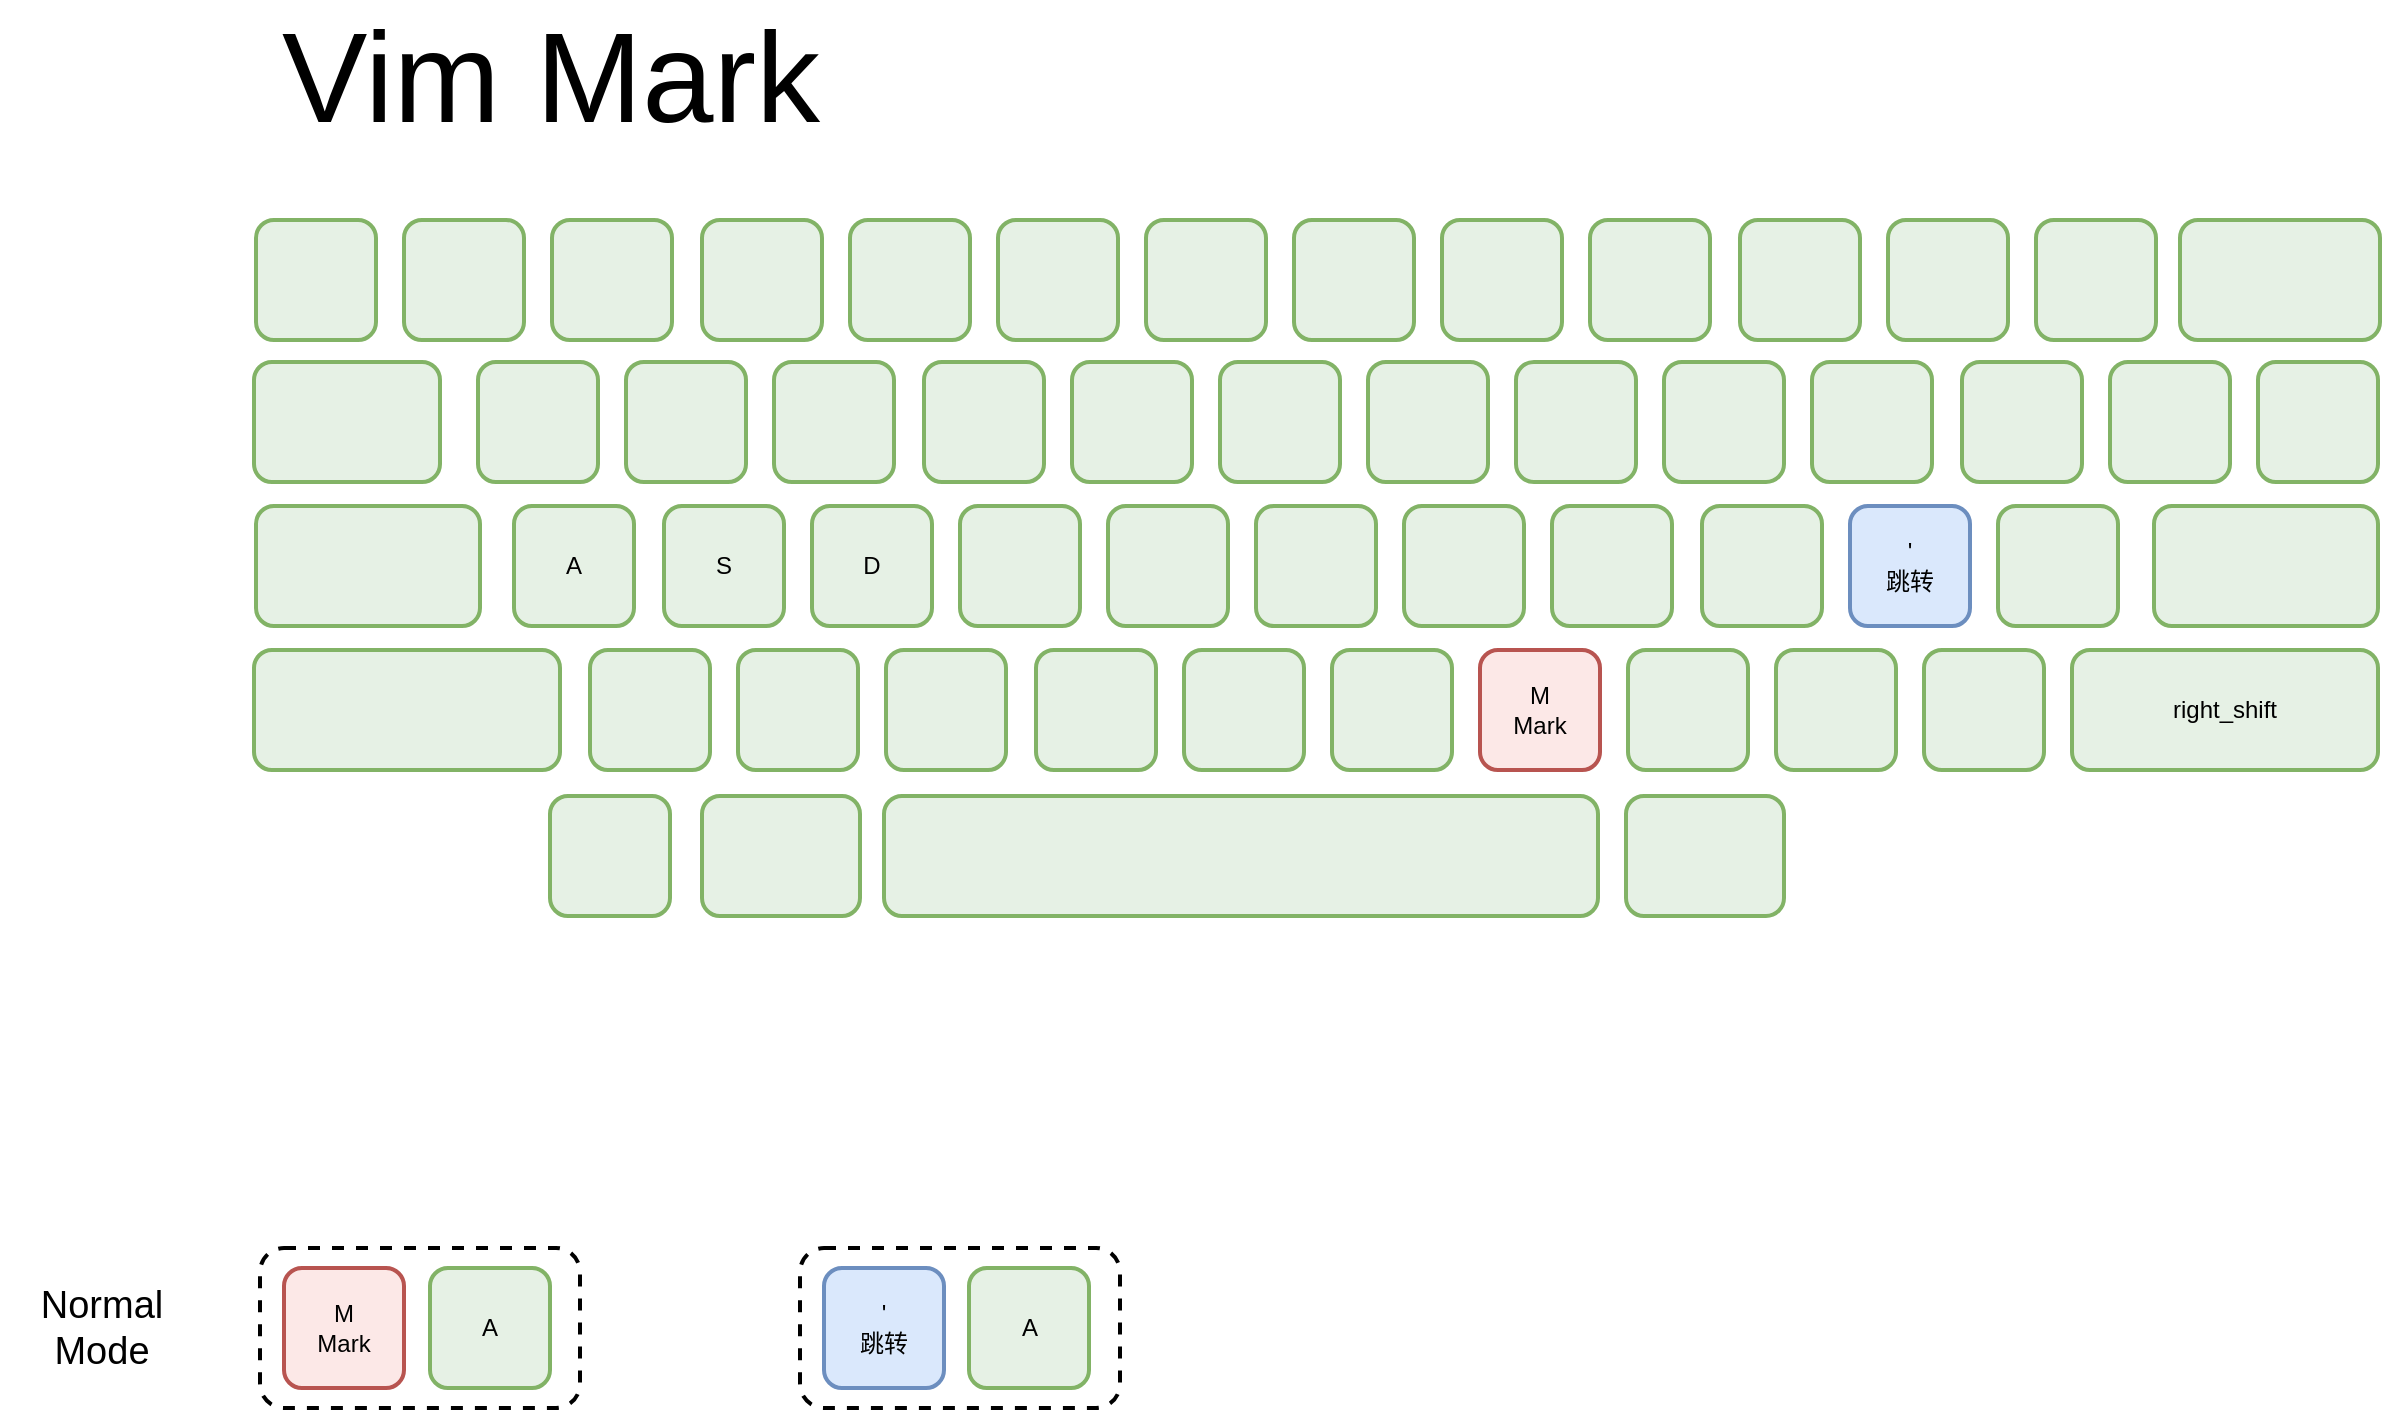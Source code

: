 <mxfile>
    <diagram id="BfZDdQ8K7SHkP8j6GseF" name="Page-1">
        <mxGraphModel dx="1301" dy="786" grid="1" gridSize="10" guides="1" tooltips="1" connect="1" arrows="1" fold="1" page="1" pageScale="1" pageWidth="850" pageHeight="1100" math="0" shadow="0">
            <root>
                <mxCell id="0"/>
                <mxCell id="1" parent="0"/>
                <mxCell id="D1Z70N_V1F2x2BAWec8G-1" value="" style="rounded=1;whiteSpace=wrap;html=1;strokeWidth=2;fillColor=#D5E8D499;strokeColor=#82b366;" parent="1" vertex="1">
                    <mxGeometry x="128" y="426" width="60" height="60" as="geometry"/>
                </mxCell>
                <mxCell id="D1Z70N_V1F2x2BAWec8G-2" value="" style="rounded=1;whiteSpace=wrap;html=1;strokeWidth=2;fillColor=#D5E8D499;strokeColor=#82b366;" parent="1" vertex="1">
                    <mxGeometry x="1018" y="426" width="60" height="60" as="geometry"/>
                </mxCell>
                <mxCell id="D1Z70N_V1F2x2BAWec8G-3" value="" style="rounded=1;whiteSpace=wrap;html=1;strokeWidth=2;fillColor=#D5E8D499;strokeColor=#82b366;fontSize=12;" parent="1" vertex="1">
                    <mxGeometry x="202" y="426" width="60" height="60" as="geometry"/>
                </mxCell>
                <mxCell id="D1Z70N_V1F2x2BAWec8G-4" value="" style="rounded=1;whiteSpace=wrap;html=1;strokeWidth=2;fillColor=#D5E8D499;strokeColor=#82b366;fontSize=12;" parent="1" vertex="1">
                    <mxGeometry x="276" y="426" width="60" height="60" as="geometry"/>
                </mxCell>
                <mxCell id="D1Z70N_V1F2x2BAWec8G-5" value="" style="rounded=1;whiteSpace=wrap;html=1;strokeWidth=2;fillColor=#D5E8D499;strokeColor=#82b366;" parent="1" vertex="1">
                    <mxGeometry x="351" y="426" width="60" height="60" as="geometry"/>
                </mxCell>
                <mxCell id="D1Z70N_V1F2x2BAWec8G-6" value="" style="rounded=1;whiteSpace=wrap;html=1;strokeWidth=2;fillColor=#D5E8D499;strokeColor=#82b366;" parent="1" vertex="1">
                    <mxGeometry x="425" y="426" width="60" height="60" as="geometry"/>
                </mxCell>
                <mxCell id="D1Z70N_V1F2x2BAWec8G-7" value="" style="rounded=1;whiteSpace=wrap;html=1;strokeWidth=2;fillColor=#D5E8D499;strokeColor=#82b366;" parent="1" vertex="1">
                    <mxGeometry x="499" y="426" width="60" height="60" as="geometry"/>
                </mxCell>
                <mxCell id="D1Z70N_V1F2x2BAWec8G-8" value="" style="rounded=1;whiteSpace=wrap;html=1;strokeWidth=2;fillColor=#D5E8D499;strokeColor=#82b366;" parent="1" vertex="1">
                    <mxGeometry x="573" y="426" width="60" height="60" as="geometry"/>
                </mxCell>
                <mxCell id="D1Z70N_V1F2x2BAWec8G-9" value="" style="rounded=1;whiteSpace=wrap;html=1;strokeWidth=2;fillColor=#D5E8D499;strokeColor=#82b366;" parent="1" vertex="1">
                    <mxGeometry x="647" y="426" width="60" height="60" as="geometry"/>
                </mxCell>
                <mxCell id="D1Z70N_V1F2x2BAWec8G-10" value="" style="rounded=1;whiteSpace=wrap;html=1;strokeWidth=2;fillColor=#D5E8D499;strokeColor=#82b366;" parent="1" vertex="1">
                    <mxGeometry x="795" y="426" width="60" height="60" as="geometry"/>
                </mxCell>
                <mxCell id="D1Z70N_V1F2x2BAWec8G-11" value="" style="rounded=1;whiteSpace=wrap;html=1;strokeWidth=2;fillColor=#D5E8D499;strokeColor=#82b366;" parent="1" vertex="1">
                    <mxGeometry x="944" y="426" width="60" height="60" as="geometry"/>
                </mxCell>
                <mxCell id="D1Z70N_V1F2x2BAWec8G-12" value="" style="rounded=1;whiteSpace=wrap;html=1;strokeWidth=2;fillColor=#D5E8D499;strokeColor=#82b366;" parent="1" vertex="1">
                    <mxGeometry x="721" y="426" width="60" height="60" as="geometry"/>
                </mxCell>
                <mxCell id="D1Z70N_V1F2x2BAWec8G-13" value="" style="rounded=1;whiteSpace=wrap;html=1;strokeWidth=2;fillColor=#D5E8D499;strokeColor=#82b366;" parent="1" vertex="1">
                    <mxGeometry x="870" y="426" width="60" height="60" as="geometry"/>
                </mxCell>
                <mxCell id="D1Z70N_V1F2x2BAWec8G-14" value="" style="rounded=1;whiteSpace=wrap;html=1;strokeWidth=2;fillColor=#D5E8D499;strokeColor=#82b366;" parent="1" vertex="1">
                    <mxGeometry x="239" y="497" width="60" height="60" as="geometry"/>
                </mxCell>
                <mxCell id="D1Z70N_V1F2x2BAWec8G-15" value="" style="rounded=1;whiteSpace=wrap;html=1;strokeWidth=2;fillColor=#D5E8D499;strokeColor=#82b366;" parent="1" vertex="1">
                    <mxGeometry x="1129" y="497" width="60" height="60" as="geometry"/>
                </mxCell>
                <mxCell id="D1Z70N_V1F2x2BAWec8G-16" value="" style="rounded=1;whiteSpace=wrap;html=1;strokeWidth=2;fillColor=#D5E8D499;strokeColor=#82b366;fontSize=12;" parent="1" vertex="1">
                    <mxGeometry x="313" y="497" width="60" height="60" as="geometry"/>
                </mxCell>
                <mxCell id="D1Z70N_V1F2x2BAWec8G-17" value="" style="rounded=1;whiteSpace=wrap;html=1;strokeWidth=2;fillColor=#D5E8D499;strokeColor=#82b366;fontSize=12;" parent="1" vertex="1">
                    <mxGeometry x="387" y="497" width="60" height="60" as="geometry"/>
                </mxCell>
                <mxCell id="D1Z70N_V1F2x2BAWec8G-18" value="" style="rounded=1;whiteSpace=wrap;html=1;strokeWidth=2;fillColor=#D5E8D499;strokeColor=#82b366;fontSize=12;" parent="1" vertex="1">
                    <mxGeometry x="462" y="497" width="60" height="60" as="geometry"/>
                </mxCell>
                <mxCell id="D1Z70N_V1F2x2BAWec8G-19" value="" style="rounded=1;whiteSpace=wrap;html=1;strokeWidth=2;fillColor=#D5E8D499;strokeColor=#82b366;" parent="1" vertex="1">
                    <mxGeometry x="536" y="497" width="60" height="60" as="geometry"/>
                </mxCell>
                <mxCell id="D1Z70N_V1F2x2BAWec8G-20" value="" style="rounded=1;whiteSpace=wrap;html=1;strokeWidth=2;fillColor=#D5E8D499;strokeColor=#82b366;" parent="1" vertex="1">
                    <mxGeometry x="610" y="497" width="60" height="60" as="geometry"/>
                </mxCell>
                <mxCell id="D1Z70N_V1F2x2BAWec8G-21" value="" style="rounded=1;whiteSpace=wrap;html=1;strokeWidth=2;fillColor=#D5E8D499;strokeColor=#82b366;fontSize=12;" parent="1" vertex="1">
                    <mxGeometry x="684" y="497" width="60" height="60" as="geometry"/>
                </mxCell>
                <mxCell id="D1Z70N_V1F2x2BAWec8G-22" value="" style="rounded=1;whiteSpace=wrap;html=1;strokeWidth=2;fillColor=#D5E8D499;strokeColor=#82b366;fontSize=12;" parent="1" vertex="1">
                    <mxGeometry x="758" y="497" width="60" height="60" as="geometry"/>
                </mxCell>
                <mxCell id="D1Z70N_V1F2x2BAWec8G-23" value="" style="rounded=1;whiteSpace=wrap;html=1;strokeWidth=2;fillColor=#D5E8D499;strokeColor=#82b366;" parent="1" vertex="1">
                    <mxGeometry x="906" y="497" width="60" height="60" as="geometry"/>
                </mxCell>
                <mxCell id="D1Z70N_V1F2x2BAWec8G-24" value="" style="rounded=1;whiteSpace=wrap;html=1;strokeWidth=2;fillColor=#D5E8D499;strokeColor=#82b366;" parent="1" vertex="1">
                    <mxGeometry x="1055" y="497" width="60" height="60" as="geometry"/>
                </mxCell>
                <mxCell id="D1Z70N_V1F2x2BAWec8G-25" value="" style="rounded=1;whiteSpace=wrap;html=1;strokeWidth=2;fillColor=#D5E8D499;strokeColor=#82b366;fontSize=12;" parent="1" vertex="1">
                    <mxGeometry x="832" y="497" width="60" height="60" as="geometry"/>
                </mxCell>
                <mxCell id="D1Z70N_V1F2x2BAWec8G-26" value="" style="rounded=1;whiteSpace=wrap;html=1;strokeWidth=2;fillColor=#D5E8D499;strokeColor=#82b366;" parent="1" vertex="1">
                    <mxGeometry x="981" y="497" width="60" height="60" as="geometry"/>
                </mxCell>
                <mxCell id="D1Z70N_V1F2x2BAWec8G-27" value="" style="rounded=1;whiteSpace=wrap;html=1;strokeWidth=2;fillColor=#D5E8D499;strokeColor=#82b366;" parent="1" vertex="1">
                    <mxGeometry x="128" y="569" width="112" height="60" as="geometry"/>
                </mxCell>
                <mxCell id="D1Z70N_V1F2x2BAWec8G-28" value="" style="rounded=1;whiteSpace=wrap;html=1;strokeWidth=2;fillColor=#D5E8D499;strokeColor=#82b366;" parent="1" vertex="1">
                    <mxGeometry x="999" y="569" width="60" height="60" as="geometry"/>
                </mxCell>
                <mxCell id="D1Z70N_V1F2x2BAWec8G-29" value="A" style="rounded=1;whiteSpace=wrap;html=1;strokeWidth=2;fillColor=#D5E8D499;strokeColor=#82b366;fontSize=12;" parent="1" vertex="1">
                    <mxGeometry x="257" y="569" width="60" height="60" as="geometry"/>
                </mxCell>
                <mxCell id="D1Z70N_V1F2x2BAWec8G-30" value="S" style="rounded=1;whiteSpace=wrap;html=1;strokeWidth=2;fillColor=#D5E8D499;strokeColor=#82b366;fontSize=12;" parent="1" vertex="1">
                    <mxGeometry x="332" y="569" width="60" height="60" as="geometry"/>
                </mxCell>
                <mxCell id="D1Z70N_V1F2x2BAWec8G-31" value="D" style="rounded=1;whiteSpace=wrap;html=1;strokeWidth=2;fillColor=#D5E8D499;strokeColor=#82b366;fontSize=12;" parent="1" vertex="1">
                    <mxGeometry x="406" y="569" width="60" height="60" as="geometry"/>
                </mxCell>
                <mxCell id="D1Z70N_V1F2x2BAWec8G-32" value="" style="rounded=1;whiteSpace=wrap;html=1;strokeWidth=2;fillColor=#D5E8D499;strokeColor=#82b366;fontSize=12;" parent="1" vertex="1">
                    <mxGeometry x="480" y="569" width="60" height="60" as="geometry"/>
                </mxCell>
                <mxCell id="D1Z70N_V1F2x2BAWec8G-33" value="" style="rounded=1;whiteSpace=wrap;html=1;strokeWidth=2;fillColor=#D5E8D499;strokeColor=#82b366;fontSize=12;" parent="1" vertex="1">
                    <mxGeometry x="554" y="569" width="60" height="60" as="geometry"/>
                </mxCell>
                <mxCell id="D1Z70N_V1F2x2BAWec8G-34" value="" style="rounded=1;whiteSpace=wrap;html=1;strokeWidth=2;fillColor=#D5E8D499;strokeColor=#82b366;fontSize=12;" parent="1" vertex="1">
                    <mxGeometry x="628" y="569" width="60" height="60" as="geometry"/>
                </mxCell>
                <mxCell id="D1Z70N_V1F2x2BAWec8G-35" value="" style="rounded=1;whiteSpace=wrap;html=1;strokeWidth=2;fillColor=#D5E8D499;strokeColor=#82b366;fontSize=12;" parent="1" vertex="1">
                    <mxGeometry x="776" y="569" width="60" height="60" as="geometry"/>
                </mxCell>
                <mxCell id="D1Z70N_V1F2x2BAWec8G-36" value="'&lt;br&gt;跳转" style="rounded=1;whiteSpace=wrap;html=1;strokeWidth=2;fillColor=#dae8fc;strokeColor=#6c8ebf;fontSize=12;" parent="1" vertex="1">
                    <mxGeometry x="925" y="569" width="60" height="60" as="geometry"/>
                </mxCell>
                <mxCell id="D1Z70N_V1F2x2BAWec8G-37" value="" style="rounded=1;whiteSpace=wrap;html=1;strokeWidth=2;fillColor=#D5E8D499;strokeColor=#82b366;fontSize=12;" parent="1" vertex="1">
                    <mxGeometry x="702" y="569" width="60" height="60" as="geometry"/>
                </mxCell>
                <mxCell id="D1Z70N_V1F2x2BAWec8G-38" value="" style="rounded=1;whiteSpace=wrap;html=1;strokeWidth=2;fillColor=#D5E8D499;strokeColor=#82b366;fontSize=12;" parent="1" vertex="1">
                    <mxGeometry x="851" y="569" width="60" height="60" as="geometry"/>
                </mxCell>
                <mxCell id="D1Z70N_V1F2x2BAWec8G-39" value="" style="rounded=1;whiteSpace=wrap;html=1;strokeWidth=2;fillColor=#D5E8D499;strokeColor=#82b366;fontSize=12;" parent="1" vertex="1">
                    <mxGeometry x="295" y="641" width="60" height="60" as="geometry"/>
                </mxCell>
                <mxCell id="D1Z70N_V1F2x2BAWec8G-40" value="" style="rounded=1;whiteSpace=wrap;html=1;strokeWidth=2;fillColor=#D5E8D499;strokeColor=#82b366;fontSize=12;" parent="1" vertex="1">
                    <mxGeometry x="369" y="641" width="60" height="60" as="geometry"/>
                </mxCell>
                <mxCell id="D1Z70N_V1F2x2BAWec8G-41" value="" style="rounded=1;whiteSpace=wrap;html=1;strokeWidth=2;fillColor=#D5E8D499;strokeColor=#82b366;fontSize=12;" parent="1" vertex="1">
                    <mxGeometry x="443" y="641" width="60" height="60" as="geometry"/>
                </mxCell>
                <mxCell id="D1Z70N_V1F2x2BAWec8G-42" value="" style="rounded=1;whiteSpace=wrap;html=1;strokeWidth=2;fillColor=#D5E8D499;strokeColor=#82b366;" parent="1" vertex="1">
                    <mxGeometry x="518" y="641" width="60" height="60" as="geometry"/>
                </mxCell>
                <mxCell id="D1Z70N_V1F2x2BAWec8G-43" value="" style="rounded=1;whiteSpace=wrap;html=1;strokeWidth=2;fillColor=#D5E8D499;strokeColor=#82b366;" parent="1" vertex="1">
                    <mxGeometry x="592" y="641" width="60" height="60" as="geometry"/>
                </mxCell>
                <mxCell id="D1Z70N_V1F2x2BAWec8G-44" value="" style="rounded=1;whiteSpace=wrap;html=1;strokeWidth=2;fillColor=#D5E8D499;strokeColor=#82b366;fontSize=12;" parent="1" vertex="1">
                    <mxGeometry x="666" y="641" width="60" height="60" as="geometry"/>
                </mxCell>
                <mxCell id="D1Z70N_V1F2x2BAWec8G-45" value="M&lt;br style=&quot;font-size: 14px&quot;&gt;Mark" style="rounded=1;whiteSpace=wrap;html=1;strokeWidth=2;fillColor=#F8CECC77;strokeColor=#b85450;fontSize=12;" parent="1" vertex="1">
                    <mxGeometry x="740" y="641" width="60" height="60" as="geometry"/>
                </mxCell>
                <mxCell id="D1Z70N_V1F2x2BAWec8G-46" value="" style="rounded=1;whiteSpace=wrap;html=1;strokeWidth=2;fillColor=#D5E8D499;strokeColor=#82b366;fontSize=12;" parent="1" vertex="1">
                    <mxGeometry x="814" y="641" width="60" height="60" as="geometry"/>
                </mxCell>
                <mxCell id="D1Z70N_V1F2x2BAWec8G-47" value="" style="rounded=1;whiteSpace=wrap;html=1;strokeWidth=2;fillColor=#D5E8D499;strokeColor=#82b366;" parent="1" vertex="1">
                    <mxGeometry x="962" y="641" width="60" height="60" as="geometry"/>
                </mxCell>
                <mxCell id="D1Z70N_V1F2x2BAWec8G-48" value="" style="rounded=1;whiteSpace=wrap;html=1;strokeWidth=2;fillColor=#D5E8D499;strokeColor=#82b366;" parent="1" vertex="1">
                    <mxGeometry x="888" y="641" width="60" height="60" as="geometry"/>
                </mxCell>
                <mxCell id="D1Z70N_V1F2x2BAWec8G-49" value="" style="rounded=1;whiteSpace=wrap;html=1;strokeWidth=2;fillColor=#D5E8D499;strokeColor=#82b366;" parent="1" vertex="1">
                    <mxGeometry x="127" y="497" width="93" height="60" as="geometry"/>
                </mxCell>
                <mxCell id="D1Z70N_V1F2x2BAWec8G-50" value="" style="rounded=1;whiteSpace=wrap;html=1;strokeWidth=2;fillColor=#D5E8D499;strokeColor=#82b366;" parent="1" vertex="1">
                    <mxGeometry x="127" y="641" width="153" height="60" as="geometry"/>
                </mxCell>
                <mxCell id="D1Z70N_V1F2x2BAWec8G-51" value="" style="rounded=1;whiteSpace=wrap;html=1;strokeWidth=2;fillColor=#D5E8D499;strokeColor=#82b366;" parent="1" vertex="1">
                    <mxGeometry x="442" y="714" width="357" height="60" as="geometry"/>
                </mxCell>
                <mxCell id="D1Z70N_V1F2x2BAWec8G-52" value="" style="rounded=1;whiteSpace=wrap;html=1;strokeWidth=2;fillColor=#D5E8D499;strokeColor=#82b366;" parent="1" vertex="1">
                    <mxGeometry x="1077" y="569" width="112" height="60" as="geometry"/>
                </mxCell>
                <mxCell id="D1Z70N_V1F2x2BAWec8G-53" value="right_shift" style="rounded=1;whiteSpace=wrap;html=1;strokeWidth=2;fillColor=#D5E8D499;strokeColor=#82b366;" parent="1" vertex="1">
                    <mxGeometry x="1036" y="641" width="153" height="60" as="geometry"/>
                </mxCell>
                <mxCell id="D1Z70N_V1F2x2BAWec8G-54" value="" style="rounded=1;whiteSpace=wrap;html=1;strokeWidth=2;fillColor=#D5E8D499;strokeColor=#82b366;" parent="1" vertex="1">
                    <mxGeometry x="275" y="714" width="60" height="60" as="geometry"/>
                </mxCell>
                <mxCell id="D1Z70N_V1F2x2BAWec8G-55" value="" style="rounded=1;whiteSpace=wrap;html=1;strokeWidth=2;fillColor=#D5E8D499;strokeColor=#82b366;" parent="1" vertex="1">
                    <mxGeometry x="351" y="714" width="79" height="60" as="geometry"/>
                </mxCell>
                <mxCell id="D1Z70N_V1F2x2BAWec8G-56" value="" style="rounded=1;whiteSpace=wrap;html=1;strokeWidth=2;fillColor=#D5E8D499;strokeColor=#82b366;" parent="1" vertex="1">
                    <mxGeometry x="813" y="714" width="79" height="60" as="geometry"/>
                </mxCell>
                <mxCell id="D1Z70N_V1F2x2BAWec8G-57" value="" style="rounded=1;whiteSpace=wrap;html=1;strokeWidth=2;fillColor=#D5E8D499;strokeColor=#82b366;" parent="1" vertex="1">
                    <mxGeometry x="1090" y="426" width="100" height="60" as="geometry"/>
                </mxCell>
                <mxCell id="D1Z70N_V1F2x2BAWec8G-345" value="&lt;font&gt;&lt;span style=&quot;font-size: 64px&quot;&gt;Vim Mark&lt;/span&gt;&lt;br&gt;&lt;/font&gt;" style="text;html=1;strokeColor=none;fillColor=none;align=center;verticalAlign=middle;whiteSpace=wrap;rounded=0;opacity=10;" parent="1" vertex="1">
                    <mxGeometry x="121" y="340" width="309" height="30" as="geometry"/>
                </mxCell>
                <mxCell id="23" value="" style="group" vertex="1" connectable="0" parent="1">
                    <mxGeometry x="400" y="940" width="160" height="80" as="geometry"/>
                </mxCell>
                <mxCell id="19" value="'&lt;br&gt;跳转" style="rounded=1;whiteSpace=wrap;html=1;strokeWidth=2;fillColor=#dae8fc;strokeColor=#6c8ebf;fontSize=12;" vertex="1" parent="23">
                    <mxGeometry x="12" y="10" width="60" height="60" as="geometry"/>
                </mxCell>
                <mxCell id="20" value="A" style="rounded=1;whiteSpace=wrap;html=1;strokeWidth=2;fillColor=#D5E8D499;strokeColor=#82b366;fontSize=12;" vertex="1" parent="23">
                    <mxGeometry x="84.5" y="10" width="60" height="60" as="geometry"/>
                </mxCell>
                <mxCell id="22" value="" style="rounded=1;whiteSpace=wrap;html=1;dashed=1;gradientColor=none;fillColor=none;strokeWidth=2;" vertex="1" parent="23">
                    <mxGeometry width="160" height="80" as="geometry"/>
                </mxCell>
                <mxCell id="24" value="" style="group" vertex="1" connectable="0" parent="1">
                    <mxGeometry x="130" y="940" width="160" height="80" as="geometry"/>
                </mxCell>
                <mxCell id="17" value="M&lt;br style=&quot;font-size: 14px&quot;&gt;Mark" style="rounded=1;whiteSpace=wrap;html=1;strokeWidth=2;fillColor=#F8CECC77;strokeColor=#b85450;fontSize=12;" vertex="1" parent="24">
                    <mxGeometry x="12" y="10" width="60" height="60" as="geometry"/>
                </mxCell>
                <mxCell id="18" value="A" style="rounded=1;whiteSpace=wrap;html=1;strokeWidth=2;fillColor=#D5E8D499;strokeColor=#82b366;fontSize=12;" vertex="1" parent="24">
                    <mxGeometry x="85" y="10" width="60" height="60" as="geometry"/>
                </mxCell>
                <mxCell id="21" value="" style="rounded=1;whiteSpace=wrap;html=1;dashed=1;gradientColor=none;fillColor=none;strokeWidth=2;" vertex="1" parent="24">
                    <mxGeometry width="160" height="80" as="geometry"/>
                </mxCell>
                <mxCell id="25" value="&lt;font style=&quot;font-size: 19px&quot;&gt;Normal Mode&lt;/font&gt;" style="text;html=1;strokeColor=none;fillColor=none;align=center;verticalAlign=middle;whiteSpace=wrap;rounded=0;dashed=1;" vertex="1" parent="1">
                    <mxGeometry y="955" width="102" height="50" as="geometry"/>
                </mxCell>
            </root>
        </mxGraphModel>
    </diagram>
</mxfile>